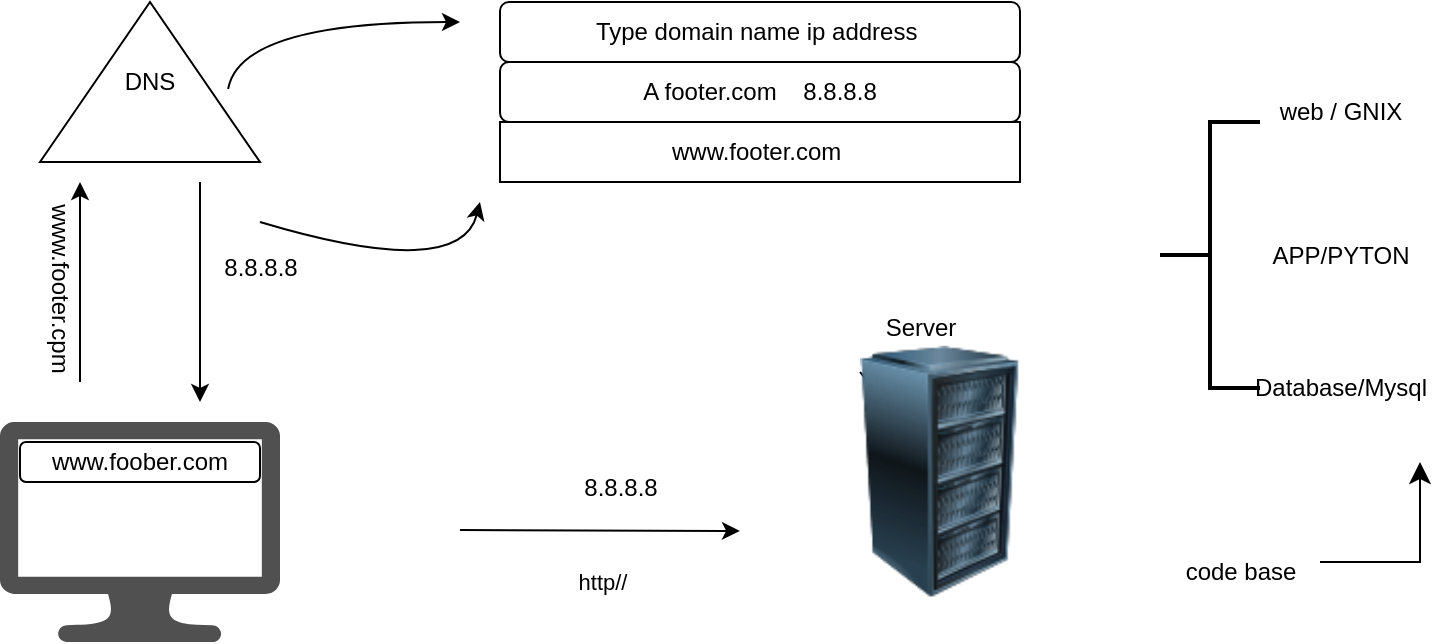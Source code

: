 <mxfile version="24.2.2" type="github">
  <diagram name="Page-1" id="a9s76ZGWHOsXF2zGSeWS">
    <mxGraphModel dx="836" dy="467" grid="1" gridSize="10" guides="1" tooltips="1" connect="1" arrows="1" fold="1" page="1" pageScale="1" pageWidth="850" pageHeight="1100" math="0" shadow="0">
      <root>
        <mxCell id="0" />
        <mxCell id="1" parent="0" />
        <mxCell id="QeB84CDgZvTk_lcsy2xn-5" value="" style="sketch=0;pointerEvents=1;shadow=0;dashed=0;html=1;strokeColor=none;fillColor=#505050;labelPosition=center;verticalLabelPosition=bottom;verticalAlign=top;outlineConnect=0;align=center;shape=mxgraph.office.devices.lcd_monitor;" vertex="1" parent="1">
          <mxGeometry x="10" y="370" width="140" height="110" as="geometry" />
        </mxCell>
        <mxCell id="QeB84CDgZvTk_lcsy2xn-6" value="" style="endArrow=classic;html=1;rounded=0;" edge="1" parent="1" source="QeB84CDgZvTk_lcsy2xn-3">
          <mxGeometry width="50" height="50" relative="1" as="geometry">
            <mxPoint x="410" y="420" as="sourcePoint" />
            <mxPoint x="460" y="370" as="targetPoint" />
          </mxGeometry>
        </mxCell>
        <mxCell id="QeB84CDgZvTk_lcsy2xn-3" value="" style="image;html=1;image=img/lib/clip_art/computers/Server_Rack_128x128.png" vertex="1" parent="1">
          <mxGeometry x="440" y="330" width="80" height="130" as="geometry" />
        </mxCell>
        <mxCell id="QeB84CDgZvTk_lcsy2xn-9" value="" style="edgeStyle=none;orthogonalLoop=1;jettySize=auto;html=1;rounded=0;" edge="1" parent="1">
          <mxGeometry width="100" relative="1" as="geometry">
            <mxPoint x="240" y="424" as="sourcePoint" />
            <mxPoint x="380" y="424.47" as="targetPoint" />
            <Array as="points" />
          </mxGeometry>
        </mxCell>
        <mxCell id="QeB84CDgZvTk_lcsy2xn-11" value="http//" style="edgeLabel;html=1;align=center;verticalAlign=middle;resizable=0;points=[];" vertex="1" connectable="0" parent="QeB84CDgZvTk_lcsy2xn-9">
          <mxGeometry x="-0.025" y="-17" relative="1" as="geometry">
            <mxPoint x="2" y="9" as="offset" />
          </mxGeometry>
        </mxCell>
        <mxCell id="QeB84CDgZvTk_lcsy2xn-10" value="www.foober.com" style="rounded=1;whiteSpace=wrap;html=1;" vertex="1" parent="1">
          <mxGeometry x="20" y="380" width="120" height="20" as="geometry" />
        </mxCell>
        <mxCell id="QeB84CDgZvTk_lcsy2xn-12" value="8.8.8.8" style="text;html=1;align=center;verticalAlign=middle;resizable=0;points=[];autosize=1;strokeColor=none;fillColor=none;" vertex="1" parent="1">
          <mxGeometry x="290" y="388" width="60" height="30" as="geometry" />
        </mxCell>
        <mxCell id="QeB84CDgZvTk_lcsy2xn-13" value="DNS" style="triangle;whiteSpace=wrap;html=1;direction=north;" vertex="1" parent="1">
          <mxGeometry x="30" y="160" width="110" height="80" as="geometry" />
        </mxCell>
        <mxCell id="QeB84CDgZvTk_lcsy2xn-15" value="" style="endArrow=classic;html=1;rounded=0;" edge="1" parent="1">
          <mxGeometry width="50" height="50" relative="1" as="geometry">
            <mxPoint x="50" y="350" as="sourcePoint" />
            <mxPoint x="50" y="250" as="targetPoint" />
          </mxGeometry>
        </mxCell>
        <mxCell id="QeB84CDgZvTk_lcsy2xn-17" value="" style="endArrow=classic;html=1;rounded=0;" edge="1" parent="1">
          <mxGeometry width="50" height="50" relative="1" as="geometry">
            <mxPoint x="110" y="250" as="sourcePoint" />
            <mxPoint x="110" y="360" as="targetPoint" />
          </mxGeometry>
        </mxCell>
        <mxCell id="QeB84CDgZvTk_lcsy2xn-18" value="Type domain name ip address&amp;nbsp;" style="rounded=1;whiteSpace=wrap;html=1;" vertex="1" parent="1">
          <mxGeometry x="260" y="160" width="260" height="30" as="geometry" />
        </mxCell>
        <mxCell id="QeB84CDgZvTk_lcsy2xn-19" value="A footer.com&amp;nbsp; &amp;nbsp; 8.8.8.8" style="rounded=1;whiteSpace=wrap;html=1;" vertex="1" parent="1">
          <mxGeometry x="260" y="190" width="260" height="30" as="geometry" />
        </mxCell>
        <mxCell id="QeB84CDgZvTk_lcsy2xn-20" value="www.footer.com&amp;nbsp;" style="rounded=1;whiteSpace=wrap;html=1;arcSize=0;" vertex="1" parent="1">
          <mxGeometry x="260" y="220" width="260" height="30" as="geometry" />
        </mxCell>
        <mxCell id="QeB84CDgZvTk_lcsy2xn-24" value="" style="curved=1;endArrow=classic;html=1;rounded=0;exitX=0.456;exitY=0.855;exitDx=0;exitDy=0;exitPerimeter=0;" edge="1" parent="1" source="QeB84CDgZvTk_lcsy2xn-13">
          <mxGeometry width="50" height="50" relative="1" as="geometry">
            <mxPoint x="140" y="210" as="sourcePoint" />
            <mxPoint x="240" y="170" as="targetPoint" />
            <Array as="points">
              <mxPoint x="130" y="170" />
            </Array>
          </mxGeometry>
        </mxCell>
        <mxCell id="QeB84CDgZvTk_lcsy2xn-29" value="" style="curved=1;endArrow=classic;html=1;rounded=0;entryX=0;entryY=1;entryDx=0;entryDy=0;" edge="1" parent="1">
          <mxGeometry width="50" height="50" relative="1" as="geometry">
            <mxPoint x="140" y="270" as="sourcePoint" />
            <mxPoint x="250" y="260" as="targetPoint" />
            <Array as="points">
              <mxPoint x="240" y="300" />
            </Array>
          </mxGeometry>
        </mxCell>
        <mxCell id="QeB84CDgZvTk_lcsy2xn-30" value="www.footer.cpm" style="text;html=1;align=center;verticalAlign=middle;resizable=0;points=[];autosize=1;strokeColor=none;fillColor=none;rotation=90;" vertex="1" parent="1">
          <mxGeometry x="-15" y="288" width="110" height="30" as="geometry" />
        </mxCell>
        <mxCell id="QeB84CDgZvTk_lcsy2xn-31" value="8.8.8.8" style="text;html=1;align=center;verticalAlign=middle;resizable=0;points=[];autosize=1;strokeColor=none;fillColor=none;" vertex="1" parent="1">
          <mxGeometry x="110" y="278" width="60" height="30" as="geometry" />
        </mxCell>
        <mxCell id="QeB84CDgZvTk_lcsy2xn-33" value="Server" style="text;html=1;align=center;verticalAlign=middle;resizable=0;points=[];autosize=1;strokeColor=none;fillColor=none;" vertex="1" parent="1">
          <mxGeometry x="440" y="308" width="60" height="30" as="geometry" />
        </mxCell>
        <mxCell id="QeB84CDgZvTk_lcsy2xn-34" value="" style="strokeWidth=2;html=1;shape=mxgraph.flowchart.annotation_2;align=left;labelPosition=right;pointerEvents=1;" vertex="1" parent="1">
          <mxGeometry x="590" y="220" width="50" height="133" as="geometry" />
        </mxCell>
        <mxCell id="QeB84CDgZvTk_lcsy2xn-35" value="web / GNIX" style="text;html=1;align=center;verticalAlign=middle;resizable=0;points=[];autosize=1;strokeColor=none;fillColor=none;" vertex="1" parent="1">
          <mxGeometry x="640" y="200" width="80" height="30" as="geometry" />
        </mxCell>
        <mxCell id="QeB84CDgZvTk_lcsy2xn-36" value="APP/PYTON" style="text;html=1;align=center;verticalAlign=middle;resizable=0;points=[];autosize=1;strokeColor=none;fillColor=none;" vertex="1" parent="1">
          <mxGeometry x="635" y="271.5" width="90" height="30" as="geometry" />
        </mxCell>
        <mxCell id="QeB84CDgZvTk_lcsy2xn-37" value="Database/Mysql" style="text;html=1;align=center;verticalAlign=middle;resizable=0;points=[];autosize=1;strokeColor=none;fillColor=none;" vertex="1" parent="1">
          <mxGeometry x="625" y="338" width="110" height="30" as="geometry" />
        </mxCell>
        <mxCell id="QeB84CDgZvTk_lcsy2xn-38" value="code base" style="text;html=1;align=center;verticalAlign=middle;resizable=0;points=[];autosize=1;strokeColor=none;fillColor=none;" vertex="1" parent="1">
          <mxGeometry x="590" y="430" width="80" height="30" as="geometry" />
        </mxCell>
        <mxCell id="QeB84CDgZvTk_lcsy2xn-39" value="" style="edgeStyle=segmentEdgeStyle;endArrow=classic;html=1;curved=0;rounded=0;endSize=8;startSize=8;" edge="1" parent="1">
          <mxGeometry width="50" height="50" relative="1" as="geometry">
            <mxPoint x="670" y="440" as="sourcePoint" />
            <mxPoint x="720" y="390" as="targetPoint" />
          </mxGeometry>
        </mxCell>
      </root>
    </mxGraphModel>
  </diagram>
</mxfile>

